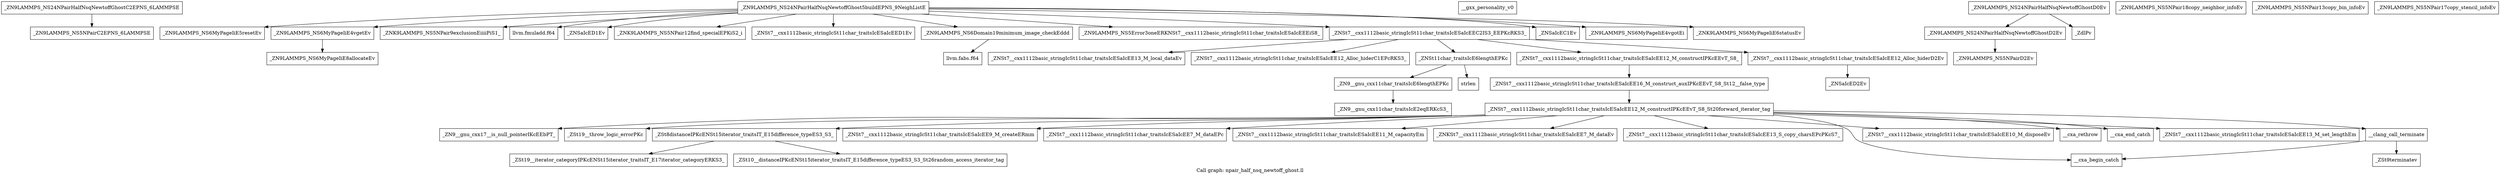 digraph "Call graph: npair_half_nsq_newtoff_ghost.ll" {
	label="Call graph: npair_half_nsq_newtoff_ghost.ll";

	Node0x55649e89d150 [shape=record,label="{_ZN9LAMMPS_NS24NPairHalfNsqNewtoffGhostC2EPNS_6LAMMPSE}"];
	Node0x55649e89d150 -> Node0x55649e8788e0;
	Node0x55649e8788e0 [shape=record,label="{_ZN9LAMMPS_NS5NPairC2EPNS_6LAMMPSE}"];
	Node0x55649e8724f0 [shape=record,label="{_ZN9LAMMPS_NS24NPairHalfNsqNewtoffGhost5buildEPNS_9NeighListE}"];
	Node0x55649e8724f0 -> Node0x55649e89d580;
	Node0x55649e8724f0 -> Node0x55649e89d2e0;
	Node0x55649e8724f0 -> Node0x55649e89d190;
	Node0x55649e8724f0 -> Node0x55649e88e300;
	Node0x55649e8724f0 -> Node0x55649e8557e0;
	Node0x55649e8724f0 -> Node0x55649e87e740;
	Node0x55649e8724f0 -> Node0x55649e858520;
	Node0x55649e8724f0 -> Node0x55649e8532d0;
	Node0x55649e8724f0 -> Node0x55649e894090;
	Node0x55649e8724f0 -> Node0x55649e87a6c0;
	Node0x55649e8724f0 -> Node0x55649e877760;
	Node0x55649e8724f0 -> Node0x55649e851ef0;
	Node0x55649e8724f0 -> Node0x55649e853360;
	Node0x55649e89d580 [shape=record,label="{_ZN9LAMMPS_NS6MyPageIiE5resetEv}"];
	Node0x55649e8557e0 [shape=record,label="{_ZNSaIcED1Ev}"];
	Node0x55649e89d2e0 [shape=record,label="{_ZN9LAMMPS_NS6MyPageIiE4vgetEv}"];
	Node0x55649e89d2e0 -> Node0x55649e860280;
	Node0x55649e89d190 [shape=record,label="{_ZNK9LAMMPS_NS5NPair9exclusionEiiiiPiS1_}"];
	Node0x55649e88e300 [shape=record,label="{llvm.fmuladd.f64}"];
	Node0x55649e87e740 [shape=record,label="{_ZNK9LAMMPS_NS5NPair12find_specialEPKiS2_i}"];
	Node0x55649e8532d0 [shape=record,label="{_ZN9LAMMPS_NS6Domain19minimum_image_checkEddd}"];
	Node0x55649e8532d0 -> Node0x55649e8706d0;
	Node0x55649e851ef0 [shape=record,label="{_ZN9LAMMPS_NS6MyPageIiE4vgotEi}"];
	Node0x55649e853360 [shape=record,label="{_ZNK9LAMMPS_NS6MyPageIiE6statusEv}"];
	Node0x55649e894090 [shape=record,label="{_ZN9LAMMPS_NS5Error3oneERKNSt7__cxx1112basic_stringIcSt11char_traitsIcESaIcEEEiS8_}"];
	Node0x55649e877760 [shape=record,label="{_ZNSaIcEC1Ev}"];
	Node0x55649e87a6c0 [shape=record,label="{_ZNSt7__cxx1112basic_stringIcSt11char_traitsIcESaIcEEC2IS3_EEPKcRKS3_}"];
	Node0x55649e87a6c0 -> Node0x55649e879900;
	Node0x55649e87a6c0 -> Node0x55649e87b7c0;
	Node0x55649e87a6c0 -> Node0x55649e87e940;
	Node0x55649e87a6c0 -> Node0x55649e87edb0;
	Node0x55649e87a6c0 -> Node0x55649e886c40;
	Node0x55649e887b90 [shape=record,label="{__gxx_personality_v0}"];
	Node0x55649e858520 [shape=record,label="{_ZNSt7__cxx1112basic_stringIcSt11char_traitsIcESaIcEED1Ev}"];
	Node0x55649e88b860 [shape=record,label="{_ZN9LAMMPS_NS24NPairHalfNsqNewtoffGhostD2Ev}"];
	Node0x55649e88b860 -> Node0x55649e88cbd0;
	Node0x55649e88d780 [shape=record,label="{_ZN9LAMMPS_NS24NPairHalfNsqNewtoffGhostD0Ev}"];
	Node0x55649e88d780 -> Node0x55649e88b860;
	Node0x55649e88d780 -> Node0x55649e88e400;
	Node0x55649e88f6a0 [shape=record,label="{_ZN9LAMMPS_NS5NPair18copy_neighbor_infoEv}"];
	Node0x55649e88fa00 [shape=record,label="{_ZN9LAMMPS_NS5NPair13copy_bin_infoEv}"];
	Node0x55649e88d690 [shape=record,label="{_ZN9LAMMPS_NS5NPair17copy_stencil_infoEv}"];
	Node0x55649e8706d0 [shape=record,label="{llvm.fabs.f64}"];
	Node0x55649e88cbd0 [shape=record,label="{_ZN9LAMMPS_NS5NPairD2Ev}"];
	Node0x55649e88e400 [shape=record,label="{_ZdlPv}"];
	Node0x55649e860280 [shape=record,label="{_ZN9LAMMPS_NS6MyPageIiE8allocateEv}"];
	Node0x55649e879900 [shape=record,label="{_ZNSt7__cxx1112basic_stringIcSt11char_traitsIcESaIcEE13_M_local_dataEv}"];
	Node0x55649e87b7c0 [shape=record,label="{_ZNSt7__cxx1112basic_stringIcSt11char_traitsIcESaIcEE12_Alloc_hiderC1EPcRKS3_}"];
	Node0x55649e87edb0 [shape=record,label="{_ZNSt7__cxx1112basic_stringIcSt11char_traitsIcESaIcEE12_M_constructIPKcEEvT_S8_}"];
	Node0x55649e87edb0 -> Node0x55649e894680;
	Node0x55649e87e940 [shape=record,label="{_ZNSt11char_traitsIcE6lengthEPKc}"];
	Node0x55649e87e940 -> Node0x55649e893c30;
	Node0x55649e87e940 -> Node0x55649e894570;
	Node0x55649e886c40 [shape=record,label="{_ZNSt7__cxx1112basic_stringIcSt11char_traitsIcESaIcEE12_Alloc_hiderD2Ev}"];
	Node0x55649e886c40 -> Node0x55649e898980;
	Node0x55649e894680 [shape=record,label="{_ZNSt7__cxx1112basic_stringIcSt11char_traitsIcESaIcEE16_M_construct_auxIPKcEEvT_S8_St12__false_type}"];
	Node0x55649e894680 -> Node0x55649e896080;
	Node0x55649e896080 [shape=record,label="{_ZNSt7__cxx1112basic_stringIcSt11char_traitsIcESaIcEE12_M_constructIPKcEEvT_S8_St20forward_iterator_tag}"];
	Node0x55649e896080 -> Node0x55649e8a3460;
	Node0x55649e896080 -> Node0x55649e88b770;
	Node0x55649e896080 -> Node0x55649e88f930;
	Node0x55649e896080 -> Node0x55649e8969d0;
	Node0x55649e896080 -> Node0x55649e896780;
	Node0x55649e896080 -> Node0x55649e8a9430;
	Node0x55649e896080 -> Node0x55649e8a94b0;
	Node0x55649e896080 -> Node0x55649e8a9530;
	Node0x55649e896080 -> Node0x55649e88f1d0;
	Node0x55649e896080 -> Node0x55649e88f800;
	Node0x55649e896080 -> Node0x55649e8904c0;
	Node0x55649e896080 -> Node0x55649e88ed10;
	Node0x55649e896080 -> Node0x55649e88af30;
	Node0x55649e896080 -> Node0x55649e89b880;
	Node0x55649e8a3460 [shape=record,label="{_ZN9__gnu_cxx17__is_null_pointerIKcEEbPT_}"];
	Node0x55649e88b770 [shape=record,label="{_ZSt19__throw_logic_errorPKc}"];
	Node0x55649e88f930 [shape=record,label="{_ZSt8distanceIPKcENSt15iterator_traitsIT_E15difference_typeES3_S3_}"];
	Node0x55649e88f930 -> Node0x55649e89b7c0;
	Node0x55649e88f930 -> Node0x55649e8092f0;
	Node0x55649e896780 [shape=record,label="{_ZNSt7__cxx1112basic_stringIcSt11char_traitsIcESaIcEE7_M_dataEPc}"];
	Node0x55649e8969d0 [shape=record,label="{_ZNSt7__cxx1112basic_stringIcSt11char_traitsIcESaIcEE9_M_createERmm}"];
	Node0x55649e8a9430 [shape=record,label="{_ZNSt7__cxx1112basic_stringIcSt11char_traitsIcESaIcEE11_M_capacityEm}"];
	Node0x55649e8a9530 [shape=record,label="{_ZNSt7__cxx1112basic_stringIcSt11char_traitsIcESaIcEE13_S_copy_charsEPcPKcS7_}"];
	Node0x55649e8a94b0 [shape=record,label="{_ZNKSt7__cxx1112basic_stringIcSt11char_traitsIcESaIcEE7_M_dataEv}"];
	Node0x55649e88f1d0 [shape=record,label="{__cxa_begin_catch}"];
	Node0x55649e88f800 [shape=record,label="{_ZNSt7__cxx1112basic_stringIcSt11char_traitsIcESaIcEE10_M_disposeEv}"];
	Node0x55649e8904c0 [shape=record,label="{__cxa_rethrow}"];
	Node0x55649e88ed10 [shape=record,label="{__cxa_end_catch}"];
	Node0x55649e89b880 [shape=record,label="{__clang_call_terminate}"];
	Node0x55649e89b880 -> Node0x55649e88f1d0;
	Node0x55649e89b880 -> Node0x55649e84f970;
	Node0x55649e84f970 [shape=record,label="{_ZSt9terminatev}"];
	Node0x55649e88af30 [shape=record,label="{_ZNSt7__cxx1112basic_stringIcSt11char_traitsIcESaIcEE13_M_set_lengthEm}"];
	Node0x55649e8092f0 [shape=record,label="{_ZSt10__distanceIPKcENSt15iterator_traitsIT_E15difference_typeES3_S3_St26random_access_iterator_tag}"];
	Node0x55649e89b7c0 [shape=record,label="{_ZSt19__iterator_categoryIPKcENSt15iterator_traitsIT_E17iterator_categoryERKS3_}"];
	Node0x55649e893c30 [shape=record,label="{_ZN9__gnu_cxx11char_traitsIcE6lengthEPKc}"];
	Node0x55649e893c30 -> Node0x55649e88fae0;
	Node0x55649e894570 [shape=record,label="{strlen}"];
	Node0x55649e88fae0 [shape=record,label="{_ZN9__gnu_cxx11char_traitsIcE2eqERKcS3_}"];
	Node0x55649e898980 [shape=record,label="{_ZNSaIcED2Ev}"];
}
